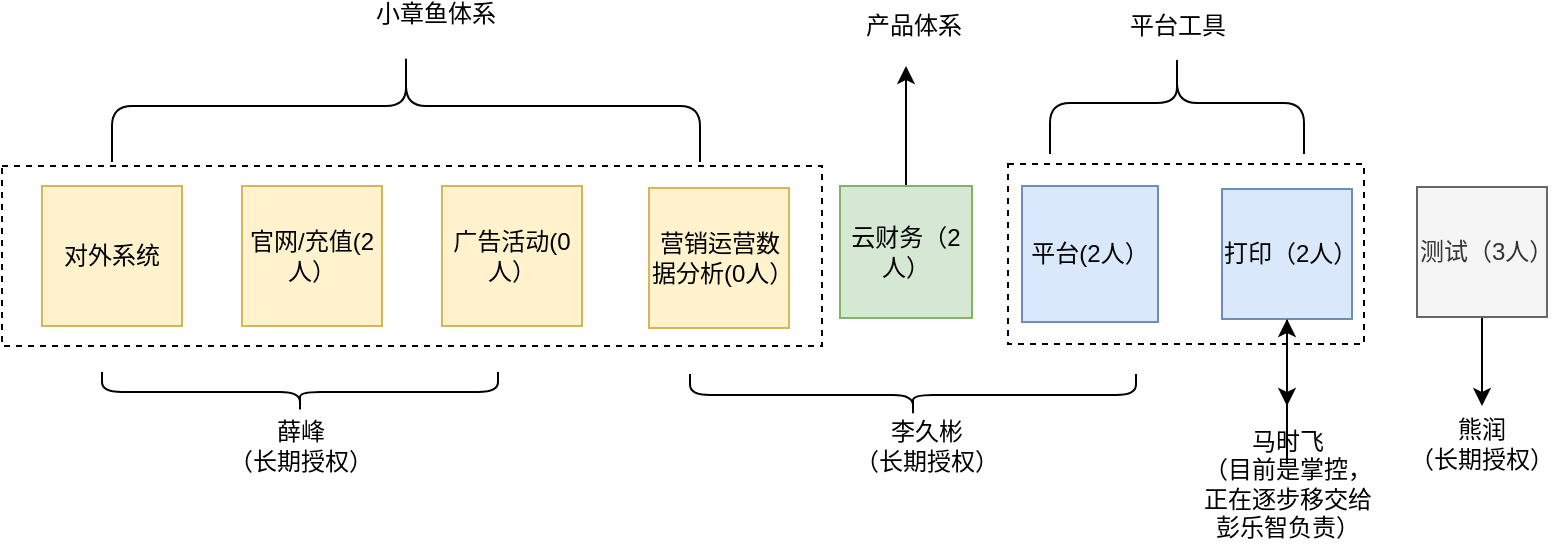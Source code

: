<mxfile pages="3" version="11.2.4" type="github"><diagram id="bAfL8UkR3RkWI3PnBHrB" name="Page-1"><mxGraphModel dx="1422" dy="796" grid="1" gridSize="10" guides="1" tooltips="1" connect="1" arrows="1" fold="1" page="1" pageScale="1" pageWidth="827" pageHeight="1169" math="0" shadow="0"><root><mxCell id="0"/><mxCell id="1" parent="0"/><mxCell id="K4dhb_9k6mkyAnWsels5-31" value="" style="rounded=0;whiteSpace=wrap;html=1;dashed=1;" parent="1" vertex="1"><mxGeometry x="513" y="209" width="178" height="90" as="geometry"/></mxCell><mxCell id="K4dhb_9k6mkyAnWsels5-30" value="" style="rounded=0;whiteSpace=wrap;html=1;dashed=1;" parent="1" vertex="1"><mxGeometry x="10" y="210" width="410" height="90" as="geometry"/></mxCell><mxCell id="K4dhb_9k6mkyAnWsels5-1" value="平台(2人）" style="whiteSpace=wrap;html=1;aspect=fixed;fillColor=#dae8fc;strokeColor=#6c8ebf;" parent="1" vertex="1"><mxGeometry x="520" y="220" width="68" height="68" as="geometry"/></mxCell><mxCell id="K4dhb_9k6mkyAnWsels5-2" value="对外系统" style="whiteSpace=wrap;html=1;aspect=fixed;fillColor=#fff2cc;strokeColor=#d6b656;" parent="1" vertex="1"><mxGeometry x="30" y="220" width="70" height="70" as="geometry"/></mxCell><mxCell id="K4dhb_9k6mkyAnWsels5-26" style="edgeStyle=orthogonalEdgeStyle;rounded=0;orthogonalLoop=1;jettySize=auto;html=1;" parent="1" source="K4dhb_9k6mkyAnWsels5-3" edge="1"><mxGeometry relative="1" as="geometry"><mxPoint x="462" y="160" as="targetPoint"/></mxGeometry></mxCell><mxCell id="K4dhb_9k6mkyAnWsels5-3" value="云财务（2人）" style="whiteSpace=wrap;html=1;aspect=fixed;fillColor=#d5e8d4;strokeColor=#82b366;" parent="1" vertex="1"><mxGeometry x="429" y="220" width="66" height="66" as="geometry"/></mxCell><mxCell id="K4dhb_9k6mkyAnWsels5-4" value="营销运营数据分析(0人）" style="whiteSpace=wrap;html=1;aspect=fixed;fillColor=#fff2cc;strokeColor=#d6b656;" parent="1" vertex="1"><mxGeometry x="333.5" y="221" width="70" height="70" as="geometry"/></mxCell><mxCell id="K4dhb_9k6mkyAnWsels5-20" style="edgeStyle=orthogonalEdgeStyle;rounded=0;orthogonalLoop=1;jettySize=auto;html=1;" parent="1" source="K4dhb_9k6mkyAnWsels5-8" edge="1"><mxGeometry relative="1" as="geometry"><mxPoint x="652.5" y="330" as="targetPoint"/></mxGeometry></mxCell><mxCell id="K4dhb_9k6mkyAnWsels5-8" value="打印（2人）" style="whiteSpace=wrap;html=1;aspect=fixed;fillColor=#dae8fc;strokeColor=#6c8ebf;" parent="1" vertex="1"><mxGeometry x="620" y="221.5" width="65" height="65" as="geometry"/></mxCell><mxCell id="K4dhb_9k6mkyAnWsels5-9" value="官网/充值(2人）" style="whiteSpace=wrap;html=1;aspect=fixed;fillColor=#fff2cc;strokeColor=#d6b656;" parent="1" vertex="1"><mxGeometry x="130" y="220" width="70" height="70" as="geometry"/></mxCell><mxCell id="K4dhb_9k6mkyAnWsels5-11" value="" style="shape=curlyBracket;whiteSpace=wrap;html=1;rounded=1;rotation=-90;" parent="1" vertex="1"><mxGeometry x="149" y="224" width="20" height="198" as="geometry"/></mxCell><mxCell id="K4dhb_9k6mkyAnWsels5-13" value="广告活动(0人）" style="whiteSpace=wrap;html=1;aspect=fixed;fillColor=#fff2cc;strokeColor=#d6b656;" parent="1" vertex="1"><mxGeometry x="230" y="220" width="70" height="70" as="geometry"/></mxCell><mxCell id="K4dhb_9k6mkyAnWsels5-14" value="" style="shape=curlyBracket;whiteSpace=wrap;html=1;rounded=1;rotation=-90;" parent="1" vertex="1"><mxGeometry x="455" y="213" width="21" height="223" as="geometry"/></mxCell><mxCell id="K4dhb_9k6mkyAnWsels5-15" value="" style="shape=curlyBracket;whiteSpace=wrap;html=1;rounded=1;rotation=90;" parent="1" vertex="1"><mxGeometry x="184" y="33" width="56" height="294" as="geometry"/></mxCell><mxCell id="K4dhb_9k6mkyAnWsels5-16" value="" style="shape=curlyBracket;whiteSpace=wrap;html=1;rounded=1;rotation=90;" parent="1" vertex="1"><mxGeometry x="572" y="115" width="51" height="127" as="geometry"/></mxCell><mxCell id="K4dhb_9k6mkyAnWsels5-17" value="薛峰&lt;br&gt;（长期授权）" style="text;html=1;strokeColor=none;fillColor=none;align=center;verticalAlign=middle;whiteSpace=wrap;rounded=0;" parent="1" vertex="1"><mxGeometry x="119" y="340" width="81" height="20" as="geometry"/></mxCell><mxCell id="K4dhb_9k6mkyAnWsels5-18" value="李久彬&lt;br&gt;（长期授权）" style="text;html=1;strokeColor=none;fillColor=none;align=center;verticalAlign=middle;whiteSpace=wrap;rounded=0;" parent="1" vertex="1"><mxGeometry x="435" y="340" width="75" height="20" as="geometry"/></mxCell><mxCell id="Daq6frMmuUJXwB1qpUtE-1" value="" style="edgeStyle=orthogonalEdgeStyle;rounded=0;orthogonalLoop=1;jettySize=auto;html=1;" edge="1" parent="1" source="K4dhb_9k6mkyAnWsels5-19" target="K4dhb_9k6mkyAnWsels5-8"><mxGeometry relative="1" as="geometry"/></mxCell><mxCell id="K4dhb_9k6mkyAnWsels5-19" value="马时飞&lt;br&gt;（目前是掌控，正在逐步移交给彭乐智负责）" style="text;html=1;strokeColor=none;fillColor=none;align=center;verticalAlign=middle;whiteSpace=wrap;rounded=0;" parent="1" vertex="1"><mxGeometry x="604.5" y="359" width="96" height="20" as="geometry"/></mxCell><mxCell id="K4dhb_9k6mkyAnWsels5-21" value="小章鱼体系" style="text;html=1;strokeColor=none;fillColor=none;align=center;verticalAlign=middle;whiteSpace=wrap;rounded=0;" parent="1" vertex="1"><mxGeometry x="184" y="128" width="86" height="12" as="geometry"/></mxCell><mxCell id="K4dhb_9k6mkyAnWsels5-24" value="平台工具" style="text;html=1;strokeColor=none;fillColor=none;align=center;verticalAlign=middle;whiteSpace=wrap;rounded=0;" parent="1" vertex="1"><mxGeometry x="568.5" y="130" width="58" height="20" as="geometry"/></mxCell><mxCell id="K4dhb_9k6mkyAnWsels5-25" value="产品体系" style="text;html=1;strokeColor=none;fillColor=none;align=center;verticalAlign=middle;whiteSpace=wrap;rounded=0;" parent="1" vertex="1"><mxGeometry x="436.5" y="130" width="58" height="20" as="geometry"/></mxCell><mxCell id="K4dhb_9k6mkyAnWsels5-29" style="edgeStyle=orthogonalEdgeStyle;rounded=0;orthogonalLoop=1;jettySize=auto;html=1;" parent="1" source="K4dhb_9k6mkyAnWsels5-27" edge="1"><mxGeometry relative="1" as="geometry"><mxPoint x="750" y="330" as="targetPoint"/></mxGeometry></mxCell><mxCell id="K4dhb_9k6mkyAnWsels5-27" value="测试（3人）" style="whiteSpace=wrap;html=1;aspect=fixed;fillColor=#f5f5f5;strokeColor=#666666;fontColor=#333333;" parent="1" vertex="1"><mxGeometry x="717.5" y="220.5" width="65" height="65" as="geometry"/></mxCell><mxCell id="K4dhb_9k6mkyAnWsels5-28" value="熊润&lt;br&gt;（长期授权）" style="text;html=1;strokeColor=none;fillColor=none;align=center;verticalAlign=middle;whiteSpace=wrap;rounded=0;" parent="1" vertex="1"><mxGeometry x="710" y="339" width="80" height="20" as="geometry"/></mxCell></root></mxGraphModel></diagram><diagram id="gNc-R1oQmenzF1x6JPUZ" name="Page-2"><mxGraphModel dx="1422" dy="796" grid="1" gridSize="10" guides="1" tooltips="1" connect="1" arrows="1" fold="1" page="1" pageScale="1" pageWidth="827" pageHeight="1169" math="0" shadow="0"><root><mxCell id="8D0KtP5mwVjk8V-vr_EK-0"/><mxCell id="8D0KtP5mwVjk8V-vr_EK-1" parent="8D0KtP5mwVjk8V-vr_EK-0"/><mxCell id="NbAUz4h1o0VJnm6lfOpY-2" value="平台(2人）" style="whiteSpace=wrap;html=1;aspect=fixed;fillColor=#dae8fc;strokeColor=#6c8ebf;" parent="8D0KtP5mwVjk8V-vr_EK-1" vertex="1"><mxGeometry x="471" y="223.5" width="68" height="68" as="geometry"/></mxCell><mxCell id="NbAUz4h1o0VJnm6lfOpY-3" value="CRM/小章鱼(1人）" style="whiteSpace=wrap;html=1;aspect=fixed;fillColor=#fff2cc;strokeColor=#d6b656;" parent="8D0KtP5mwVjk8V-vr_EK-1" vertex="1"><mxGeometry x="6" y="220" width="70" height="70" as="geometry"/></mxCell><mxCell id="NbAUz4h1o0VJnm6lfOpY-39" style="edgeStyle=orthogonalEdgeStyle;rounded=0;orthogonalLoop=1;jettySize=auto;html=1;endArrow=none;endFill=0;" parent="8D0KtP5mwVjk8V-vr_EK-1" source="NbAUz4h1o0VJnm6lfOpY-5" edge="1"><mxGeometry relative="1" as="geometry"><mxPoint x="684.5" y="320" as="targetPoint"/></mxGeometry></mxCell><mxCell id="NbAUz4h1o0VJnm6lfOpY-5" value="云财务（4人）" style="whiteSpace=wrap;html=1;aspect=fixed;fillColor=#d5e8d4;strokeColor=#82b366;" parent="8D0KtP5mwVjk8V-vr_EK-1" vertex="1"><mxGeometry x="651.5" y="223.5" width="66" height="66" as="geometry"/></mxCell><mxCell id="NbAUz4h1o0VJnm6lfOpY-6" value="营销运营数据分析(1人）" style="whiteSpace=wrap;html=1;aspect=fixed;fillColor=#f8cecc;strokeColor=#b85450;" parent="8D0KtP5mwVjk8V-vr_EK-1" vertex="1"><mxGeometry x="382" y="221" width="70" height="70" as="geometry"/></mxCell><mxCell id="NbAUz4h1o0VJnm6lfOpY-8" value="打印（2人）" style="whiteSpace=wrap;html=1;aspect=fixed;fillColor=#dae8fc;strokeColor=#6c8ebf;" parent="8D0KtP5mwVjk8V-vr_EK-1" vertex="1"><mxGeometry x="571" y="225" width="65" height="65" as="geometry"/></mxCell><mxCell id="NbAUz4h1o0VJnm6lfOpY-9" value="官网/充值(1人）" style="whiteSpace=wrap;html=1;aspect=fixed;fillColor=#fff2cc;strokeColor=#d6b656;" parent="8D0KtP5mwVjk8V-vr_EK-1" vertex="1"><mxGeometry x="106" y="220" width="70" height="70" as="geometry"/></mxCell><mxCell id="NbAUz4h1o0VJnm6lfOpY-10" value="" style="shape=curlyBracket;whiteSpace=wrap;html=1;rounded=1;rotation=-90;size=0.542;" parent="8D0KtP5mwVjk8V-vr_EK-1" vertex="1"><mxGeometry x="84" y="244" width="104" height="219" as="geometry"/></mxCell><mxCell id="NbAUz4h1o0VJnm6lfOpY-11" value="广告活动(1人）" style="whiteSpace=wrap;html=1;aspect=fixed;fillColor=#f8cecc;strokeColor=#b85450;" parent="8D0KtP5mwVjk8V-vr_EK-1" vertex="1"><mxGeometry x="206" y="220" width="70" height="70" as="geometry"/></mxCell><mxCell id="NbAUz4h1o0VJnm6lfOpY-12" value="" style="shape=curlyBracket;whiteSpace=wrap;html=1;rounded=1;rotation=-90;" parent="8D0KtP5mwVjk8V-vr_EK-1" vertex="1"><mxGeometry x="471" y="253" width="60" height="247" as="geometry"/></mxCell><mxCell id="NbAUz4h1o0VJnm6lfOpY-13" value="" style="shape=curlyBracket;whiteSpace=wrap;html=1;rounded=1;rotation=90;" parent="8D0KtP5mwVjk8V-vr_EK-1" vertex="1"><mxGeometry x="201" y="-33" width="52" height="259" as="geometry"/></mxCell><mxCell id="NbAUz4h1o0VJnm6lfOpY-14" value="" style="shape=curlyBracket;whiteSpace=wrap;html=1;rounded=1;rotation=90;size=0.363;" parent="8D0KtP5mwVjk8V-vr_EK-1" vertex="1"><mxGeometry x="533" y="124" width="45" height="127" as="geometry"/></mxCell><mxCell id="NbAUz4h1o0VJnm6lfOpY-15" value="薛峰&lt;br&gt;（长期授权）" style="text;html=1;strokeColor=none;fillColor=none;align=center;verticalAlign=middle;whiteSpace=wrap;rounded=0;" parent="8D0KtP5mwVjk8V-vr_EK-1" vertex="1"><mxGeometry x="95" y="420" width="81" height="20" as="geometry"/></mxCell><mxCell id="NbAUz4h1o0VJnm6lfOpY-16" value="李久彬&lt;br&gt;（长期授权）" style="text;html=1;strokeColor=none;fillColor=none;align=center;verticalAlign=middle;whiteSpace=wrap;rounded=0;" parent="8D0KtP5mwVjk8V-vr_EK-1" vertex="1"><mxGeometry x="491" y="410" width="75" height="20" as="geometry"/></mxCell><mxCell id="NbAUz4h1o0VJnm6lfOpY-17" value="彭乐智" style="text;html=1;strokeColor=none;fillColor=none;align=center;verticalAlign=middle;whiteSpace=wrap;rounded=0;" parent="8D0KtP5mwVjk8V-vr_EK-1" vertex="1"><mxGeometry x="555.5" y="307.5" width="96" height="20" as="geometry"/></mxCell><mxCell id="NbAUz4h1o0VJnm6lfOpY-18" value="CRM管理体系（现有CRM职能）" style="text;html=1;strokeColor=none;fillColor=none;align=center;verticalAlign=middle;whiteSpace=wrap;rounded=0;" parent="8D0KtP5mwVjk8V-vr_EK-1" vertex="1"><mxGeometry x="74" y="130" width="102" height="20" as="geometry"/></mxCell><mxCell id="NbAUz4h1o0VJnm6lfOpY-19" value="平台工具" style="text;html=1;strokeColor=none;fillColor=none;align=center;verticalAlign=middle;whiteSpace=wrap;rounded=0;" parent="8D0KtP5mwVjk8V-vr_EK-1" vertex="1"><mxGeometry x="526.5" y="133" width="58" height="20" as="geometry"/></mxCell><mxCell id="NbAUz4h1o0VJnm6lfOpY-24" value="CRM运营体系（数据挖掘/AI方向）" style="text;html=1;strokeColor=none;fillColor=none;align=center;verticalAlign=middle;whiteSpace=wrap;rounded=0;" parent="8D0KtP5mwVjk8V-vr_EK-1" vertex="1"><mxGeometry x="290" y="130" width="106" height="20" as="geometry"/></mxCell><mxCell id="NbAUz4h1o0VJnm6lfOpY-25" value="" style="shape=curlyBracket;whiteSpace=wrap;html=1;rounded=1;rotation=90;" parent="8D0KtP5mwVjk8V-vr_EK-1" vertex="1"><mxGeometry x="311" y="89" width="50" height="195" as="geometry"/></mxCell><mxCell id="NbAUz4h1o0VJnm6lfOpY-26" value="营销智能数据服务(1人）" style="whiteSpace=wrap;html=1;aspect=fixed;fillColor=#f8cecc;strokeColor=#b85450;" parent="8D0KtP5mwVjk8V-vr_EK-1" vertex="1"><mxGeometry x="294" y="219.5" width="70" height="70" as="geometry"/></mxCell><mxCell id="NbAUz4h1o0VJnm6lfOpY-29" value="" style="shape=curlyBracket;whiteSpace=wrap;html=1;rounded=1;rotation=-90;size=0.542;" parent="8D0KtP5mwVjk8V-vr_EK-1" vertex="1"><mxGeometry x="364" y="245" width="20" height="119" as="geometry"/></mxCell><mxCell id="NbAUz4h1o0VJnm6lfOpY-30" value="万国睿" style="text;html=1;strokeColor=none;fillColor=none;align=center;verticalAlign=middle;whiteSpace=wrap;rounded=0;" parent="8D0KtP5mwVjk8V-vr_EK-1" vertex="1"><mxGeometry x="339.5" y="317.5" width="75" height="20" as="geometry"/></mxCell><mxCell id="NbAUz4h1o0VJnm6lfOpY-36" value="" style="shape=curlyBracket;whiteSpace=wrap;html=1;rounded=1;rotation=90;" parent="8D0KtP5mwVjk8V-vr_EK-1" vertex="1"><mxGeometry x="80" y="134" width="42" height="115" as="geometry"/></mxCell><mxCell id="NbAUz4h1o0VJnm6lfOpY-37" value="CRM体系" style="text;html=1;strokeColor=none;fillColor=none;align=center;verticalAlign=middle;whiteSpace=wrap;rounded=0;" parent="8D0KtP5mwVjk8V-vr_EK-1" vertex="1"><mxGeometry x="186" y="50" width="82" height="20" as="geometry"/></mxCell><mxCell id="NbAUz4h1o0VJnm6lfOpY-38" value="薛峰/久彬/或其他人选？" style="text;html=1;strokeColor=none;fillColor=none;align=center;verticalAlign=middle;whiteSpace=wrap;rounded=0;" parent="8D0KtP5mwVjk8V-vr_EK-1" vertex="1"><mxGeometry x="651.5" y="327.5" width="75" height="20" as="geometry"/></mxCell><mxCell id="NbAUz4h1o0VJnm6lfOpY-42" value="产品体系" style="text;html=1;strokeColor=none;fillColor=none;align=center;verticalAlign=middle;whiteSpace=wrap;rounded=0;" parent="8D0KtP5mwVjk8V-vr_EK-1" vertex="1"><mxGeometry x="651.5" y="136.5" width="75" height="20" as="geometry"/></mxCell><mxCell id="NbAUz4h1o0VJnm6lfOpY-43" value="" style="endArrow=none;html=1;" parent="8D0KtP5mwVjk8V-vr_EK-1" edge="1"><mxGeometry width="50" height="50" relative="1" as="geometry"><mxPoint x="684.5" y="207" as="sourcePoint"/><mxPoint x="684.5" y="182.5" as="targetPoint"/></mxGeometry></mxCell><mxCell id="NbAUz4h1o0VJnm6lfOpY-45" value="" style="endArrow=none;html=1;exitX=0.5;exitY=1;exitDx=0;exitDy=0;" parent="8D0KtP5mwVjk8V-vr_EK-1" source="NbAUz4h1o0VJnm6lfOpY-8" target="NbAUz4h1o0VJnm6lfOpY-17" edge="1"><mxGeometry width="50" height="50" relative="1" as="geometry"><mxPoint x="700" y="390" as="sourcePoint"/><mxPoint x="700" y="420" as="targetPoint"/></mxGeometry></mxCell><mxCell id="gx6wnWlF7I4WhpGcW4C--0" value="测试（4人）" style="whiteSpace=wrap;html=1;aspect=fixed;fillColor=#f5f5f5;strokeColor=#666666;fontColor=#333333;" parent="8D0KtP5mwVjk8V-vr_EK-1" vertex="1"><mxGeometry x="746" y="224.5" width="65" height="65" as="geometry"/></mxCell><mxCell id="gx6wnWlF7I4WhpGcW4C--1" value="熊润" style="text;html=1;strokeColor=none;fillColor=none;align=center;verticalAlign=middle;whiteSpace=wrap;rounded=0;" parent="8D0KtP5mwVjk8V-vr_EK-1" vertex="1"><mxGeometry x="741" y="327.5" width="75" height="20" as="geometry"/></mxCell><mxCell id="gx6wnWlF7I4WhpGcW4C--4" style="edgeStyle=orthogonalEdgeStyle;rounded=0;orthogonalLoop=1;jettySize=auto;html=1;endArrow=none;endFill=0;" parent="8D0KtP5mwVjk8V-vr_EK-1" edge="1"><mxGeometry relative="1" as="geometry"><mxPoint x="777.5" y="330" as="targetPoint"/><mxPoint x="777.333" y="299.5" as="sourcePoint"/></mxGeometry></mxCell><mxCell id="gx6wnWlF7I4WhpGcW4C--5" value="测试" style="text;html=1;strokeColor=none;fillColor=none;align=center;verticalAlign=middle;whiteSpace=wrap;rounded=0;" parent="8D0KtP5mwVjk8V-vr_EK-1" vertex="1"><mxGeometry x="735.5" y="136.5" width="75" height="20" as="geometry"/></mxCell><mxCell id="gx6wnWlF7I4WhpGcW4C--6" value="" style="endArrow=none;html=1;" parent="8D0KtP5mwVjk8V-vr_EK-1" edge="1"><mxGeometry width="50" height="50" relative="1" as="geometry"><mxPoint x="768.5" y="207" as="sourcePoint"/><mxPoint x="768.5" y="182.5" as="targetPoint"/></mxGeometry></mxCell></root></mxGraphModel></diagram><diagram id="u1g36sZRTtdbWKn45_b2" name="Page-3"><mxGraphModel dx="813" dy="455" grid="1" gridSize="10" guides="1" tooltips="1" connect="1" arrows="1" fold="1" page="1" pageScale="1" pageWidth="827" pageHeight="1169" math="0" shadow="0"><root><mxCell id="HBXPebMSuSQ1kZo6YR0W-0"/><mxCell id="HBXPebMSuSQ1kZo6YR0W-1" parent="HBXPebMSuSQ1kZo6YR0W-0"/><mxCell id="T1HTuSPD_8eo3iUinfbD-0" value="" style="rounded=0;whiteSpace=wrap;html=1;dashed=1;" vertex="1" parent="HBXPebMSuSQ1kZo6YR0W-1"><mxGeometry x="513" y="209" width="178" height="90" as="geometry"/></mxCell><mxCell id="T1HTuSPD_8eo3iUinfbD-1" value="" style="rounded=0;whiteSpace=wrap;html=1;dashed=1;" vertex="1" parent="HBXPebMSuSQ1kZo6YR0W-1"><mxGeometry x="80" y="210" width="340" height="90" as="geometry"/></mxCell><mxCell id="T1HTuSPD_8eo3iUinfbD-2" value="平台" style="whiteSpace=wrap;html=1;aspect=fixed;fillColor=#dae8fc;strokeColor=#6c8ebf;" vertex="1" parent="HBXPebMSuSQ1kZo6YR0W-1"><mxGeometry x="520" y="220" width="68" height="68" as="geometry"/></mxCell><mxCell id="T1HTuSPD_8eo3iUinfbD-3" value="对外服务相关系统（官网系列、广告、服务中心等）" style="whiteSpace=wrap;html=1;aspect=fixed;fillColor=#fff2cc;strokeColor=#d6b656;" vertex="1" parent="HBXPebMSuSQ1kZo6YR0W-1"><mxGeometry x="95" y="220" width="70" height="70" as="geometry"/></mxCell><mxCell id="T1HTuSPD_8eo3iUinfbD-4" style="edgeStyle=orthogonalEdgeStyle;rounded=0;orthogonalLoop=1;jettySize=auto;html=1;" edge="1" parent="HBXPebMSuSQ1kZo6YR0W-1" source="T1HTuSPD_8eo3iUinfbD-5"><mxGeometry relative="1" as="geometry"><mxPoint x="462" y="160" as="targetPoint"/></mxGeometry></mxCell><mxCell id="T1HTuSPD_8eo3iUinfbD-5" value="云财务" style="whiteSpace=wrap;html=1;aspect=fixed;fillColor=#d5e8d4;strokeColor=#82b366;" vertex="1" parent="HBXPebMSuSQ1kZo6YR0W-1"><mxGeometry x="429" y="220" width="66" height="66" as="geometry"/></mxCell><mxCell id="T1HTuSPD_8eo3iUinfbD-6" value="营销运营数据分析" style="whiteSpace=wrap;html=1;aspect=fixed;fillColor=#fff2cc;strokeColor=#d6b656;" vertex="1" parent="HBXPebMSuSQ1kZo6YR0W-1"><mxGeometry x="333.5" y="221" width="70" height="70" as="geometry"/></mxCell><mxCell id="T1HTuSPD_8eo3iUinfbD-7" style="edgeStyle=orthogonalEdgeStyle;rounded=0;orthogonalLoop=1;jettySize=auto;html=1;" edge="1" parent="HBXPebMSuSQ1kZo6YR0W-1" source="T1HTuSPD_8eo3iUinfbD-8"><mxGeometry relative="1" as="geometry"><mxPoint x="652.5" y="330" as="targetPoint"/></mxGeometry></mxCell><mxCell id="T1HTuSPD_8eo3iUinfbD-8" value="打印" style="whiteSpace=wrap;html=1;aspect=fixed;fillColor=#dae8fc;strokeColor=#6c8ebf;" vertex="1" parent="HBXPebMSuSQ1kZo6YR0W-1"><mxGeometry x="620" y="221.5" width="65" height="65" as="geometry"/></mxCell><mxCell id="T1HTuSPD_8eo3iUinfbD-9" value="内部经营管理相关系统（CRM）" style="whiteSpace=wrap;html=1;aspect=fixed;fillColor=#fff2cc;strokeColor=#d6b656;" vertex="1" parent="HBXPebMSuSQ1kZo6YR0W-1"><mxGeometry x="214.5" y="220" width="70" height="70" as="geometry"/></mxCell><mxCell id="T1HTuSPD_8eo3iUinfbD-10" value="" style="shape=curlyBracket;whiteSpace=wrap;html=1;rounded=1;rotation=-90;" vertex="1" parent="HBXPebMSuSQ1kZo6YR0W-1"><mxGeometry x="195.5" y="221.5" width="29" height="198" as="geometry"/></mxCell><mxCell id="T1HTuSPD_8eo3iUinfbD-12" value="" style="shape=curlyBracket;whiteSpace=wrap;html=1;rounded=1;rotation=-90;" vertex="1" parent="HBXPebMSuSQ1kZo6YR0W-1"><mxGeometry x="455" y="213" width="21" height="223" as="geometry"/></mxCell><mxCell id="T1HTuSPD_8eo3iUinfbD-13" value="" style="shape=curlyBracket;whiteSpace=wrap;html=1;rounded=1;rotation=90;" vertex="1" parent="HBXPebMSuSQ1kZo6YR0W-1"><mxGeometry x="203" y="52" width="56" height="257" as="geometry"/></mxCell><mxCell id="T1HTuSPD_8eo3iUinfbD-14" value="" style="shape=curlyBracket;whiteSpace=wrap;html=1;rounded=1;rotation=90;" vertex="1" parent="HBXPebMSuSQ1kZo6YR0W-1"><mxGeometry x="572" y="115" width="51" height="127" as="geometry"/></mxCell><mxCell id="T1HTuSPD_8eo3iUinfbD-15" value="薛峰&lt;br&gt;" style="text;html=1;strokeColor=none;fillColor=none;align=center;verticalAlign=middle;whiteSpace=wrap;rounded=0;" vertex="1" parent="HBXPebMSuSQ1kZo6YR0W-1"><mxGeometry x="168.5" y="340" width="81" height="20" as="geometry"/></mxCell><mxCell id="T1HTuSPD_8eo3iUinfbD-16" value="李久彬&lt;br&gt;" style="text;html=1;strokeColor=none;fillColor=none;align=center;verticalAlign=middle;whiteSpace=wrap;rounded=0;" vertex="1" parent="HBXPebMSuSQ1kZo6YR0W-1"><mxGeometry x="435" y="340" width="75" height="20" as="geometry"/></mxCell><mxCell id="T1HTuSPD_8eo3iUinfbD-19" value="小章鱼体系" style="text;html=1;strokeColor=none;fillColor=none;align=center;verticalAlign=middle;whiteSpace=wrap;rounded=0;" vertex="1" parent="HBXPebMSuSQ1kZo6YR0W-1"><mxGeometry x="184" y="128" width="86" height="12" as="geometry"/></mxCell><mxCell id="T1HTuSPD_8eo3iUinfbD-20" value="平台工具" style="text;html=1;strokeColor=none;fillColor=none;align=center;verticalAlign=middle;whiteSpace=wrap;rounded=0;" vertex="1" parent="HBXPebMSuSQ1kZo6YR0W-1"><mxGeometry x="568.5" y="130" width="58" height="20" as="geometry"/></mxCell><mxCell id="T1HTuSPD_8eo3iUinfbD-21" value="产品体系" style="text;html=1;strokeColor=none;fillColor=none;align=center;verticalAlign=middle;whiteSpace=wrap;rounded=0;" vertex="1" parent="HBXPebMSuSQ1kZo6YR0W-1"><mxGeometry x="436.5" y="130" width="58" height="20" as="geometry"/></mxCell><mxCell id="T1HTuSPD_8eo3iUinfbD-22" style="edgeStyle=orthogonalEdgeStyle;rounded=0;orthogonalLoop=1;jettySize=auto;html=1;" edge="1" parent="HBXPebMSuSQ1kZo6YR0W-1" source="T1HTuSPD_8eo3iUinfbD-23"><mxGeometry relative="1" as="geometry"><mxPoint x="750" y="330" as="targetPoint"/></mxGeometry></mxCell><mxCell id="T1HTuSPD_8eo3iUinfbD-23" value="测试" style="whiteSpace=wrap;html=1;aspect=fixed;fillColor=#f5f5f5;strokeColor=#666666;fontColor=#333333;" vertex="1" parent="HBXPebMSuSQ1kZo6YR0W-1"><mxGeometry x="717.5" y="220.5" width="65" height="65" as="geometry"/></mxCell><mxCell id="T1HTuSPD_8eo3iUinfbD-24" value="熊润&lt;br&gt;" style="text;html=1;strokeColor=none;fillColor=none;align=center;verticalAlign=middle;whiteSpace=wrap;rounded=0;" vertex="1" parent="HBXPebMSuSQ1kZo6YR0W-1"><mxGeometry x="710" y="339" width="80" height="21" as="geometry"/></mxCell><mxCell id="1OmoGd3GdbIGsbpSe26H-5" value="彭乐智&lt;br&gt;" style="text;html=1;strokeColor=none;fillColor=none;align=center;verticalAlign=middle;whiteSpace=wrap;rounded=0;" vertex="1" parent="HBXPebMSuSQ1kZo6YR0W-1"><mxGeometry x="615" y="339" width="76" height="21" as="geometry"/></mxCell></root></mxGraphModel></diagram></mxfile>